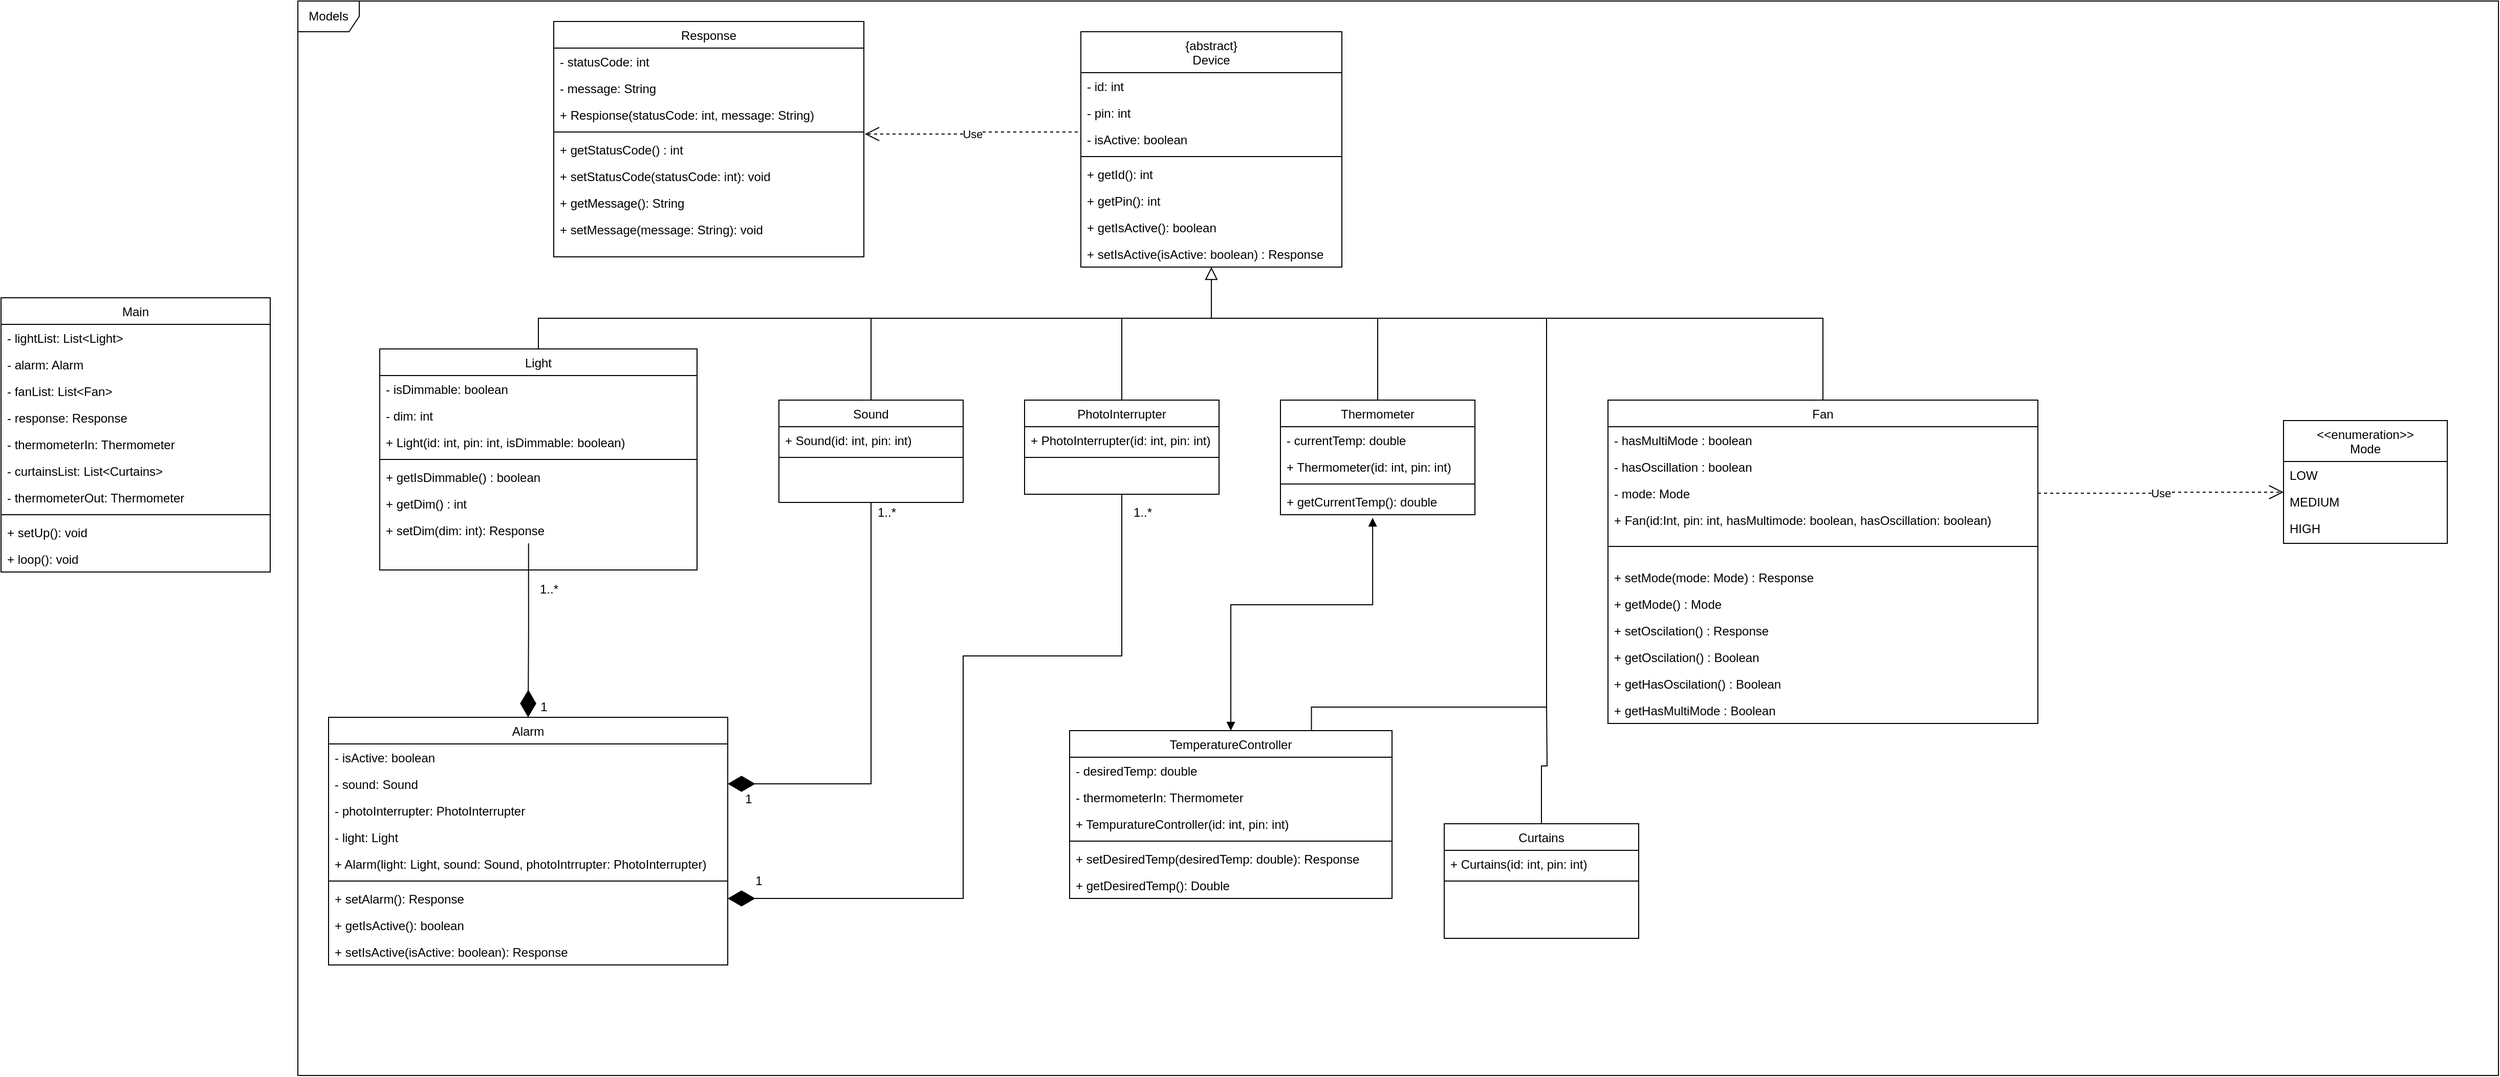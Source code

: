 <mxfile version="15.4.0" type="device"><diagram id="C5RBs43oDa-KdzZeNtuy" name="Page-1"><mxGraphModel dx="3769" dy="1182" grid="1" gridSize="10" guides="1" tooltips="1" connect="1" arrows="1" fold="1" page="1" pageScale="1" pageWidth="827" pageHeight="1169" math="0" shadow="0"><root><mxCell id="WIyWlLk6GJQsqaUBKTNV-0"/><mxCell id="WIyWlLk6GJQsqaUBKTNV-1" parent="WIyWlLk6GJQsqaUBKTNV-0"/><mxCell id="zkfFHV4jXpPFQw0GAbJ--0" value="{abstract}&#10;Device" style="swimlane;fontStyle=0;align=center;verticalAlign=top;childLayout=stackLayout;horizontal=1;startSize=40;horizontalStack=0;resizeParent=1;resizeLast=0;collapsible=1;marginBottom=0;rounded=0;shadow=0;strokeWidth=1;" parent="WIyWlLk6GJQsqaUBKTNV-1" vertex="1"><mxGeometry x="425" y="30" width="255" height="230" as="geometry"><mxRectangle x="230" y="140" width="160" height="26" as="alternateBounds"/></mxGeometry></mxCell><mxCell id="zkfFHV4jXpPFQw0GAbJ--1" value="- id: int" style="text;align=left;verticalAlign=top;spacingLeft=4;spacingRight=4;overflow=hidden;rotatable=0;points=[[0,0.5],[1,0.5]];portConstraint=eastwest;" parent="zkfFHV4jXpPFQw0GAbJ--0" vertex="1"><mxGeometry y="40" width="255" height="26" as="geometry"/></mxCell><mxCell id="zkfFHV4jXpPFQw0GAbJ--2" value="- pin: int" style="text;align=left;verticalAlign=top;spacingLeft=4;spacingRight=4;overflow=hidden;rotatable=0;points=[[0,0.5],[1,0.5]];portConstraint=eastwest;rounded=0;shadow=0;html=0;" parent="zkfFHV4jXpPFQw0GAbJ--0" vertex="1"><mxGeometry y="66" width="255" height="26" as="geometry"/></mxCell><mxCell id="5B8soTv5olwlH1tZF95E-75" value="- isActive: boolean" style="text;align=left;verticalAlign=top;spacingLeft=4;spacingRight=4;overflow=hidden;rotatable=0;points=[[0,0.5],[1,0.5]];portConstraint=eastwest;rounded=0;shadow=0;html=0;" vertex="1" parent="zkfFHV4jXpPFQw0GAbJ--0"><mxGeometry y="92" width="255" height="26" as="geometry"/></mxCell><mxCell id="zkfFHV4jXpPFQw0GAbJ--4" value="" style="line;html=1;strokeWidth=1;align=left;verticalAlign=middle;spacingTop=-1;spacingLeft=3;spacingRight=3;rotatable=0;labelPosition=right;points=[];portConstraint=eastwest;" parent="zkfFHV4jXpPFQw0GAbJ--0" vertex="1"><mxGeometry y="118" width="255" height="8" as="geometry"/></mxCell><mxCell id="zkfFHV4jXpPFQw0GAbJ--5" value="+ getId(): int " style="text;align=left;verticalAlign=top;spacingLeft=4;spacingRight=4;overflow=hidden;rotatable=0;points=[[0,0.5],[1,0.5]];portConstraint=eastwest;" parent="zkfFHV4jXpPFQw0GAbJ--0" vertex="1"><mxGeometry y="126" width="255" height="26" as="geometry"/></mxCell><mxCell id="5B8soTv5olwlH1tZF95E-8" value="+ getPin(): int " style="text;align=left;verticalAlign=top;spacingLeft=4;spacingRight=4;overflow=hidden;rotatable=0;points=[[0,0.5],[1,0.5]];portConstraint=eastwest;" vertex="1" parent="zkfFHV4jXpPFQw0GAbJ--0"><mxGeometry y="152" width="255" height="26" as="geometry"/></mxCell><mxCell id="5B8soTv5olwlH1tZF95E-63" value="+ getIsActive(): boolean" style="text;align=left;verticalAlign=top;spacingLeft=4;spacingRight=4;overflow=hidden;rotatable=0;points=[[0,0.5],[1,0.5]];portConstraint=eastwest;fontStyle=0" vertex="1" parent="zkfFHV4jXpPFQw0GAbJ--0"><mxGeometry y="178" width="255" height="26" as="geometry"/></mxCell><mxCell id="5B8soTv5olwlH1tZF95E-64" value="+ setIsActive(isActive: boolean) : Response&#10;" style="text;align=left;verticalAlign=top;spacingLeft=4;spacingRight=4;overflow=hidden;rotatable=0;points=[[0,0.5],[1,0.5]];portConstraint=eastwest;" vertex="1" parent="zkfFHV4jXpPFQw0GAbJ--0"><mxGeometry y="204" width="255" height="26" as="geometry"/></mxCell><mxCell id="zkfFHV4jXpPFQw0GAbJ--6" value="Alarm" style="swimlane;fontStyle=0;align=center;verticalAlign=top;childLayout=stackLayout;horizontal=1;startSize=26;horizontalStack=0;resizeParent=1;resizeLast=0;collapsible=1;marginBottom=0;rounded=0;shadow=0;strokeWidth=1;" parent="WIyWlLk6GJQsqaUBKTNV-1" vertex="1"><mxGeometry x="-310" y="700" width="390" height="242" as="geometry"><mxRectangle x="130" y="380" width="160" height="26" as="alternateBounds"/></mxGeometry></mxCell><mxCell id="zkfFHV4jXpPFQw0GAbJ--7" value="- isActive: boolean" style="text;align=left;verticalAlign=top;spacingLeft=4;spacingRight=4;overflow=hidden;rotatable=0;points=[[0,0.5],[1,0.5]];portConstraint=eastwest;" parent="zkfFHV4jXpPFQw0GAbJ--6" vertex="1"><mxGeometry y="26" width="390" height="26" as="geometry"/></mxCell><mxCell id="zkfFHV4jXpPFQw0GAbJ--8" value="- sound: Sound" style="text;align=left;verticalAlign=top;spacingLeft=4;spacingRight=4;overflow=hidden;rotatable=0;points=[[0,0.5],[1,0.5]];portConstraint=eastwest;rounded=0;shadow=0;html=0;" parent="zkfFHV4jXpPFQw0GAbJ--6" vertex="1"><mxGeometry y="52" width="390" height="26" as="geometry"/></mxCell><mxCell id="5B8soTv5olwlH1tZF95E-72" value="- photoInterrupter: PhotoInterrupter" style="text;align=left;verticalAlign=top;spacingLeft=4;spacingRight=4;overflow=hidden;rotatable=0;points=[[0,0.5],[1,0.5]];portConstraint=eastwest;rounded=0;shadow=0;html=0;" vertex="1" parent="zkfFHV4jXpPFQw0GAbJ--6"><mxGeometry y="78" width="390" height="26" as="geometry"/></mxCell><mxCell id="5B8soTv5olwlH1tZF95E-57" value="- light: Light" style="text;align=left;verticalAlign=top;spacingLeft=4;spacingRight=4;overflow=hidden;rotatable=0;points=[[0,0.5],[1,0.5]];portConstraint=eastwest;rounded=0;shadow=0;html=0;" vertex="1" parent="zkfFHV4jXpPFQw0GAbJ--6"><mxGeometry y="104" width="390" height="26" as="geometry"/></mxCell><mxCell id="5B8soTv5olwlH1tZF95E-71" value="+ Alarm(light: Light, sound: Sound, photoIntrrupter: PhotoInterrupter)" style="text;align=left;verticalAlign=top;spacingLeft=4;spacingRight=4;overflow=hidden;rotatable=0;points=[[0,0.5],[1,0.5]];portConstraint=eastwest;rounded=0;shadow=0;html=0;" vertex="1" parent="zkfFHV4jXpPFQw0GAbJ--6"><mxGeometry y="130" width="390" height="26" as="geometry"/></mxCell><mxCell id="zkfFHV4jXpPFQw0GAbJ--9" value="" style="line;html=1;strokeWidth=1;align=left;verticalAlign=middle;spacingTop=-1;spacingLeft=3;spacingRight=3;rotatable=0;labelPosition=right;points=[];portConstraint=eastwest;" parent="zkfFHV4jXpPFQw0GAbJ--6" vertex="1"><mxGeometry y="156" width="390" height="8" as="geometry"/></mxCell><mxCell id="zkfFHV4jXpPFQw0GAbJ--10" value="+ setAlarm(): Response" style="text;align=left;verticalAlign=top;spacingLeft=4;spacingRight=4;overflow=hidden;rotatable=0;points=[[0,0.5],[1,0.5]];portConstraint=eastwest;fontStyle=0" parent="zkfFHV4jXpPFQw0GAbJ--6" vertex="1"><mxGeometry y="164" width="390" height="26" as="geometry"/></mxCell><mxCell id="5B8soTv5olwlH1tZF95E-73" value="+ getIsActive(): boolean" style="text;align=left;verticalAlign=top;spacingLeft=4;spacingRight=4;overflow=hidden;rotatable=0;points=[[0,0.5],[1,0.5]];portConstraint=eastwest;" vertex="1" parent="zkfFHV4jXpPFQw0GAbJ--6"><mxGeometry y="190" width="390" height="26" as="geometry"/></mxCell><mxCell id="zkfFHV4jXpPFQw0GAbJ--11" value="+ setIsActive(isActive: boolean): Response" style="text;align=left;verticalAlign=top;spacingLeft=4;spacingRight=4;overflow=hidden;rotatable=0;points=[[0,0.5],[1,0.5]];portConstraint=eastwest;" parent="zkfFHV4jXpPFQw0GAbJ--6" vertex="1"><mxGeometry y="216" width="390" height="26" as="geometry"/></mxCell><mxCell id="zkfFHV4jXpPFQw0GAbJ--12" value="" style="endArrow=block;endSize=10;endFill=0;shadow=0;strokeWidth=1;rounded=0;edgeStyle=elbowEdgeStyle;elbow=vertical;exitX=0.5;exitY=0;exitDx=0;exitDy=0;" parent="WIyWlLk6GJQsqaUBKTNV-1" source="5B8soTv5olwlH1tZF95E-27" target="zkfFHV4jXpPFQw0GAbJ--0" edge="1"><mxGeometry width="160" relative="1" as="geometry"><mxPoint x="340" y="410" as="sourcePoint"/><mxPoint x="200" y="203" as="targetPoint"/><Array as="points"><mxPoint x="320" y="310"/></Array></mxGeometry></mxCell><mxCell id="zkfFHV4jXpPFQw0GAbJ--17" value="Main" style="swimlane;fontStyle=0;align=center;verticalAlign=top;childLayout=stackLayout;horizontal=1;startSize=26;horizontalStack=0;resizeParent=1;resizeLast=0;collapsible=1;marginBottom=0;rounded=0;shadow=0;strokeWidth=1;" parent="WIyWlLk6GJQsqaUBKTNV-1" vertex="1"><mxGeometry x="-630" y="290" width="263" height="268" as="geometry"><mxRectangle x="550" y="140" width="160" height="26" as="alternateBounds"/></mxGeometry></mxCell><mxCell id="zkfFHV4jXpPFQw0GAbJ--18" value="- lightList: List&lt;Light&gt;" style="text;align=left;verticalAlign=top;spacingLeft=4;spacingRight=4;overflow=hidden;rotatable=0;points=[[0,0.5],[1,0.5]];portConstraint=eastwest;" parent="zkfFHV4jXpPFQw0GAbJ--17" vertex="1"><mxGeometry y="26" width="263" height="26" as="geometry"/></mxCell><mxCell id="zkfFHV4jXpPFQw0GAbJ--19" value="- alarm: Alarm" style="text;align=left;verticalAlign=top;spacingLeft=4;spacingRight=4;overflow=hidden;rotatable=0;points=[[0,0.5],[1,0.5]];portConstraint=eastwest;rounded=0;shadow=0;html=0;" parent="zkfFHV4jXpPFQw0GAbJ--17" vertex="1"><mxGeometry y="52" width="263" height="26" as="geometry"/></mxCell><mxCell id="5B8soTv5olwlH1tZF95E-102" value="- fanList: List&lt;Fan&gt;" style="text;align=left;verticalAlign=top;spacingLeft=4;spacingRight=4;overflow=hidden;rotatable=0;points=[[0,0.5],[1,0.5]];portConstraint=eastwest;" vertex="1" parent="zkfFHV4jXpPFQw0GAbJ--17"><mxGeometry y="78" width="263" height="26" as="geometry"/></mxCell><mxCell id="zkfFHV4jXpPFQw0GAbJ--20" value="- response: Response" style="text;align=left;verticalAlign=top;spacingLeft=4;spacingRight=4;overflow=hidden;rotatable=0;points=[[0,0.5],[1,0.5]];portConstraint=eastwest;rounded=0;shadow=0;html=0;" parent="zkfFHV4jXpPFQw0GAbJ--17" vertex="1"><mxGeometry y="104" width="263" height="26" as="geometry"/></mxCell><mxCell id="zkfFHV4jXpPFQw0GAbJ--21" value="- thermometerIn: Thermometer" style="text;align=left;verticalAlign=top;spacingLeft=4;spacingRight=4;overflow=hidden;rotatable=0;points=[[0,0.5],[1,0.5]];portConstraint=eastwest;rounded=0;shadow=0;html=0;" parent="zkfFHV4jXpPFQw0GAbJ--17" vertex="1"><mxGeometry y="130" width="263" height="26" as="geometry"/></mxCell><mxCell id="5B8soTv5olwlH1tZF95E-110" value="- curtainsList: List&lt;Curtains&gt;" style="text;align=left;verticalAlign=top;spacingLeft=4;spacingRight=4;overflow=hidden;rotatable=0;points=[[0,0.5],[1,0.5]];portConstraint=eastwest;rounded=0;shadow=0;html=0;" vertex="1" parent="zkfFHV4jXpPFQw0GAbJ--17"><mxGeometry y="156" width="263" height="26" as="geometry"/></mxCell><mxCell id="5B8soTv5olwlH1tZF95E-81" value="- thermometerOut: Thermometer" style="text;align=left;verticalAlign=top;spacingLeft=4;spacingRight=4;overflow=hidden;rotatable=0;points=[[0,0.5],[1,0.5]];portConstraint=eastwest;rounded=0;shadow=0;html=0;" vertex="1" parent="zkfFHV4jXpPFQw0GAbJ--17"><mxGeometry y="182" width="263" height="26" as="geometry"/></mxCell><mxCell id="zkfFHV4jXpPFQw0GAbJ--23" value="" style="line;html=1;strokeWidth=1;align=left;verticalAlign=middle;spacingTop=-1;spacingLeft=3;spacingRight=3;rotatable=0;labelPosition=right;points=[];portConstraint=eastwest;" parent="zkfFHV4jXpPFQw0GAbJ--17" vertex="1"><mxGeometry y="208" width="263" height="8" as="geometry"/></mxCell><mxCell id="zkfFHV4jXpPFQw0GAbJ--24" value="+ setUp(): void" style="text;align=left;verticalAlign=top;spacingLeft=4;spacingRight=4;overflow=hidden;rotatable=0;points=[[0,0.5],[1,0.5]];portConstraint=eastwest;" parent="zkfFHV4jXpPFQw0GAbJ--17" vertex="1"><mxGeometry y="216" width="263" height="26" as="geometry"/></mxCell><mxCell id="zkfFHV4jXpPFQw0GAbJ--25" value="+ loop(): void" style="text;align=left;verticalAlign=top;spacingLeft=4;spacingRight=4;overflow=hidden;rotatable=0;points=[[0,0.5],[1,0.5]];portConstraint=eastwest;" parent="zkfFHV4jXpPFQw0GAbJ--17" vertex="1"><mxGeometry y="242" width="263" height="26" as="geometry"/></mxCell><mxCell id="5B8soTv5olwlH1tZF95E-7" style="edgeStyle=orthogonalEdgeStyle;rounded=0;orthogonalLoop=1;jettySize=auto;html=1;exitX=0.5;exitY=0;exitDx=0;exitDy=0;endArrow=none;endFill=0;" edge="1" parent="WIyWlLk6GJQsqaUBKTNV-1" source="5B8soTv5olwlH1tZF95E-0"><mxGeometry relative="1" as="geometry"><mxPoint x="250" y="310" as="targetPoint"/><Array as="points"><mxPoint x="-105" y="310"/></Array></mxGeometry></mxCell><mxCell id="5B8soTv5olwlH1tZF95E-0" value="Light" style="swimlane;fontStyle=0;align=center;verticalAlign=top;childLayout=stackLayout;horizontal=1;startSize=26;horizontalStack=0;resizeParent=1;resizeLast=0;collapsible=1;marginBottom=0;rounded=0;shadow=0;strokeWidth=1;" vertex="1" parent="WIyWlLk6GJQsqaUBKTNV-1"><mxGeometry x="-260" y="340" width="310" height="216" as="geometry"><mxRectangle x="130" y="380" width="160" height="26" as="alternateBounds"/></mxGeometry></mxCell><mxCell id="5B8soTv5olwlH1tZF95E-1" value="- isDimmable: boolean" style="text;align=left;verticalAlign=top;spacingLeft=4;spacingRight=4;overflow=hidden;rotatable=0;points=[[0,0.5],[1,0.5]];portConstraint=eastwest;" vertex="1" parent="5B8soTv5olwlH1tZF95E-0"><mxGeometry y="26" width="310" height="26" as="geometry"/></mxCell><mxCell id="5B8soTv5olwlH1tZF95E-74" value="- dim: int" style="text;align=left;verticalAlign=top;spacingLeft=4;spacingRight=4;overflow=hidden;rotatable=0;points=[[0,0.5],[1,0.5]];portConstraint=eastwest;rounded=0;shadow=0;html=0;" vertex="1" parent="5B8soTv5olwlH1tZF95E-0"><mxGeometry y="52" width="310" height="26" as="geometry"/></mxCell><mxCell id="5B8soTv5olwlH1tZF95E-2" value="+ Light(id: int, pin: int, isDimmable: boolean)" style="text;align=left;verticalAlign=top;spacingLeft=4;spacingRight=4;overflow=hidden;rotatable=0;points=[[0,0.5],[1,0.5]];portConstraint=eastwest;rounded=0;shadow=0;html=0;" vertex="1" parent="5B8soTv5olwlH1tZF95E-0"><mxGeometry y="78" width="310" height="26" as="geometry"/></mxCell><mxCell id="5B8soTv5olwlH1tZF95E-3" value="" style="line;html=1;strokeWidth=1;align=left;verticalAlign=middle;spacingTop=-1;spacingLeft=3;spacingRight=3;rotatable=0;labelPosition=right;points=[];portConstraint=eastwest;" vertex="1" parent="5B8soTv5olwlH1tZF95E-0"><mxGeometry y="104" width="310" height="8" as="geometry"/></mxCell><mxCell id="5B8soTv5olwlH1tZF95E-4" value="+ getIsDimmable() : boolean" style="text;align=left;verticalAlign=top;spacingLeft=4;spacingRight=4;overflow=hidden;rotatable=0;points=[[0,0.5],[1,0.5]];portConstraint=eastwest;fontStyle=0" vertex="1" parent="5B8soTv5olwlH1tZF95E-0"><mxGeometry y="112" width="310" height="26" as="geometry"/></mxCell><mxCell id="5B8soTv5olwlH1tZF95E-79" value="+ getDim() : int" style="text;align=left;verticalAlign=top;spacingLeft=4;spacingRight=4;overflow=hidden;rotatable=0;points=[[0,0.5],[1,0.5]];portConstraint=eastwest;fontStyle=0" vertex="1" parent="5B8soTv5olwlH1tZF95E-0"><mxGeometry y="138" width="310" height="26" as="geometry"/></mxCell><mxCell id="5B8soTv5olwlH1tZF95E-5" value="+ setDim(dim: int): Response" style="text;align=left;verticalAlign=top;spacingLeft=4;spacingRight=4;overflow=hidden;rotatable=0;points=[[0,0.5],[1,0.5]];portConstraint=eastwest;" vertex="1" parent="5B8soTv5olwlH1tZF95E-0"><mxGeometry y="164" width="310" height="26" as="geometry"/></mxCell><mxCell id="5B8soTv5olwlH1tZF95E-70" style="edgeStyle=orthogonalEdgeStyle;rounded=0;orthogonalLoop=1;jettySize=auto;html=1;exitX=0.5;exitY=0;exitDx=0;exitDy=0;endArrow=none;endFill=0;" edge="1" parent="WIyWlLk6GJQsqaUBKTNV-1" source="5B8soTv5olwlH1tZF95E-10"><mxGeometry relative="1" as="geometry"><mxPoint x="550" y="310" as="targetPoint"/><Array as="points"><mxPoint x="1150" y="310"/></Array></mxGeometry></mxCell><mxCell id="5B8soTv5olwlH1tZF95E-10" value="Fan" style="swimlane;fontStyle=0;align=center;verticalAlign=top;childLayout=stackLayout;horizontal=1;startSize=26;horizontalStack=0;resizeParent=1;resizeLast=0;collapsible=1;marginBottom=0;rounded=0;shadow=0;strokeWidth=1;" vertex="1" parent="WIyWlLk6GJQsqaUBKTNV-1"><mxGeometry x="940" y="390" width="420" height="316" as="geometry"><mxRectangle x="130" y="380" width="160" height="26" as="alternateBounds"/></mxGeometry></mxCell><mxCell id="5B8soTv5olwlH1tZF95E-11" value="- hasMultiMode : boolean" style="text;align=left;verticalAlign=top;spacingLeft=4;spacingRight=4;overflow=hidden;rotatable=0;points=[[0,0.5],[1,0.5]];portConstraint=eastwest;" vertex="1" parent="5B8soTv5olwlH1tZF95E-10"><mxGeometry y="26" width="420" height="26" as="geometry"/></mxCell><mxCell id="5B8soTv5olwlH1tZF95E-12" value="- hasOscillation : boolean" style="text;align=left;verticalAlign=top;spacingLeft=4;spacingRight=4;overflow=hidden;rotatable=0;points=[[0,0.5],[1,0.5]];portConstraint=eastwest;rounded=0;shadow=0;html=0;" vertex="1" parent="5B8soTv5olwlH1tZF95E-10"><mxGeometry y="52" width="420" height="26" as="geometry"/></mxCell><mxCell id="5B8soTv5olwlH1tZF95E-24" value="- mode: Mode" style="text;align=left;verticalAlign=top;spacingLeft=4;spacingRight=4;overflow=hidden;rotatable=0;points=[[0,0.5],[1,0.5]];portConstraint=eastwest;rounded=0;shadow=0;html=0;" vertex="1" parent="5B8soTv5olwlH1tZF95E-10"><mxGeometry y="78" width="420" height="26" as="geometry"/></mxCell><mxCell id="5B8soTv5olwlH1tZF95E-51" value="+ Fan(id:Int, pin: int, hasMultimode: boolean, hasOscillation: boolean)" style="text;align=left;verticalAlign=top;spacingLeft=4;spacingRight=4;overflow=hidden;rotatable=0;points=[[0,0.5],[1,0.5]];portConstraint=eastwest;rounded=0;shadow=0;html=0;" vertex="1" parent="5B8soTv5olwlH1tZF95E-10"><mxGeometry y="104" width="420" height="22" as="geometry"/></mxCell><mxCell id="5B8soTv5olwlH1tZF95E-13" value="" style="line;html=1;strokeWidth=1;align=left;verticalAlign=middle;spacingTop=-1;spacingLeft=3;spacingRight=3;rotatable=0;labelPosition=right;points=[];portConstraint=eastwest;" vertex="1" parent="5B8soTv5olwlH1tZF95E-10"><mxGeometry y="126" width="420" height="34" as="geometry"/></mxCell><mxCell id="5B8soTv5olwlH1tZF95E-14" value="+ setMode(mode: Mode) : Response" style="text;align=left;verticalAlign=top;spacingLeft=4;spacingRight=4;overflow=hidden;rotatable=0;points=[[0,0.5],[1,0.5]];portConstraint=eastwest;fontStyle=0" vertex="1" parent="5B8soTv5olwlH1tZF95E-10"><mxGeometry y="160" width="420" height="26" as="geometry"/></mxCell><mxCell id="5B8soTv5olwlH1tZF95E-82" value="+ getMode() : Mode" style="text;align=left;verticalAlign=top;spacingLeft=4;spacingRight=4;overflow=hidden;rotatable=0;points=[[0,0.5],[1,0.5]];portConstraint=eastwest;fontStyle=0" vertex="1" parent="5B8soTv5olwlH1tZF95E-10"><mxGeometry y="186" width="420" height="26" as="geometry"/></mxCell><mxCell id="5B8soTv5olwlH1tZF95E-44" value="+ setOscilation() : Response" style="text;align=left;verticalAlign=top;spacingLeft=4;spacingRight=4;overflow=hidden;rotatable=0;points=[[0,0.5],[1,0.5]];portConstraint=eastwest;" vertex="1" parent="5B8soTv5olwlH1tZF95E-10"><mxGeometry y="212" width="420" height="26" as="geometry"/></mxCell><mxCell id="5B8soTv5olwlH1tZF95E-83" value="+ getOscilation() : Boolean" style="text;align=left;verticalAlign=top;spacingLeft=4;spacingRight=4;overflow=hidden;rotatable=0;points=[[0,0.5],[1,0.5]];portConstraint=eastwest;" vertex="1" parent="5B8soTv5olwlH1tZF95E-10"><mxGeometry y="238" width="420" height="26" as="geometry"/></mxCell><mxCell id="5B8soTv5olwlH1tZF95E-84" value="+ getHasOscilation() : Boolean" style="text;align=left;verticalAlign=top;spacingLeft=4;spacingRight=4;overflow=hidden;rotatable=0;points=[[0,0.5],[1,0.5]];portConstraint=eastwest;" vertex="1" parent="5B8soTv5olwlH1tZF95E-10"><mxGeometry y="264" width="420" height="26" as="geometry"/></mxCell><mxCell id="5B8soTv5olwlH1tZF95E-85" value="+ getHasMultiMode : Boolean" style="text;align=left;verticalAlign=top;spacingLeft=4;spacingRight=4;overflow=hidden;rotatable=0;points=[[0,0.5],[1,0.5]];portConstraint=eastwest;" vertex="1" parent="5B8soTv5olwlH1tZF95E-10"><mxGeometry y="290" width="420" height="26" as="geometry"/></mxCell><mxCell id="5B8soTv5olwlH1tZF95E-16" value="&lt;&lt;enumeration&gt;&gt;&#10;Mode" style="swimlane;fontStyle=0;align=center;verticalAlign=top;childLayout=stackLayout;horizontal=1;startSize=40;horizontalStack=0;resizeParent=1;resizeLast=0;collapsible=1;marginBottom=0;rounded=0;shadow=0;strokeWidth=1;" vertex="1" parent="WIyWlLk6GJQsqaUBKTNV-1"><mxGeometry x="1600" y="410" width="160" height="120" as="geometry"><mxRectangle x="130" y="380" width="160" height="26" as="alternateBounds"/></mxGeometry></mxCell><mxCell id="5B8soTv5olwlH1tZF95E-17" value="LOW" style="text;align=left;verticalAlign=top;spacingLeft=4;spacingRight=4;overflow=hidden;rotatable=0;points=[[0,0.5],[1,0.5]];portConstraint=eastwest;" vertex="1" parent="5B8soTv5olwlH1tZF95E-16"><mxGeometry y="40" width="160" height="26" as="geometry"/></mxCell><mxCell id="5B8soTv5olwlH1tZF95E-18" value="MEDIUM" style="text;align=left;verticalAlign=top;spacingLeft=4;spacingRight=4;overflow=hidden;rotatable=0;points=[[0,0.5],[1,0.5]];portConstraint=eastwest;rounded=0;shadow=0;html=0;" vertex="1" parent="5B8soTv5olwlH1tZF95E-16"><mxGeometry y="66" width="160" height="26" as="geometry"/></mxCell><mxCell id="5B8soTv5olwlH1tZF95E-22" value="HIGH" style="text;align=left;verticalAlign=top;spacingLeft=4;spacingRight=4;overflow=hidden;rotatable=0;points=[[0,0.5],[1,0.5]];portConstraint=eastwest;rounded=0;shadow=0;html=0;" vertex="1" parent="5B8soTv5olwlH1tZF95E-16"><mxGeometry y="92" width="160" height="26" as="geometry"/></mxCell><mxCell id="5B8soTv5olwlH1tZF95E-26" value="Use" style="endArrow=open;endSize=12;dashed=1;html=1;rounded=0;edgeStyle=orthogonalEdgeStyle;entryX=0;entryY=0.154;entryDx=0;entryDy=0;entryPerimeter=0;exitX=1;exitY=0.5;exitDx=0;exitDy=0;" edge="1" parent="WIyWlLk6GJQsqaUBKTNV-1" source="5B8soTv5olwlH1tZF95E-24" target="5B8soTv5olwlH1tZF95E-18"><mxGeometry width="160" relative="1" as="geometry"><mxPoint x="560" y="428.5" as="sourcePoint"/><mxPoint x="720" y="428.5" as="targetPoint"/></mxGeometry></mxCell><mxCell id="5B8soTv5olwlH1tZF95E-27" value="Sound" style="swimlane;fontStyle=0;align=center;verticalAlign=top;childLayout=stackLayout;horizontal=1;startSize=26;horizontalStack=0;resizeParent=1;resizeLast=0;collapsible=1;marginBottom=0;rounded=0;shadow=0;strokeWidth=1;" vertex="1" parent="WIyWlLk6GJQsqaUBKTNV-1"><mxGeometry x="130" y="390" width="180" height="100" as="geometry"><mxRectangle x="130" y="380" width="160" height="26" as="alternateBounds"/></mxGeometry></mxCell><mxCell id="5B8soTv5olwlH1tZF95E-54" value="+ Sound(id: int, pin: int)" style="text;align=left;verticalAlign=top;spacingLeft=4;spacingRight=4;overflow=hidden;rotatable=0;points=[[0,0.5],[1,0.5]];portConstraint=eastwest;" vertex="1" parent="5B8soTv5olwlH1tZF95E-27"><mxGeometry y="26" width="180" height="26" as="geometry"/></mxCell><mxCell id="5B8soTv5olwlH1tZF95E-30" value="" style="line;html=1;strokeWidth=1;align=left;verticalAlign=middle;spacingTop=-1;spacingLeft=3;spacingRight=3;rotatable=0;labelPosition=right;points=[];portConstraint=eastwest;" vertex="1" parent="5B8soTv5olwlH1tZF95E-27"><mxGeometry y="52" width="180" height="8" as="geometry"/></mxCell><mxCell id="5B8soTv5olwlH1tZF95E-33" value="Response" style="swimlane;fontStyle=0;align=center;verticalAlign=top;childLayout=stackLayout;horizontal=1;startSize=26;horizontalStack=0;resizeParent=1;resizeLast=0;collapsible=1;marginBottom=0;rounded=0;shadow=0;strokeWidth=1;" vertex="1" parent="WIyWlLk6GJQsqaUBKTNV-1"><mxGeometry x="-90" y="20" width="303" height="230" as="geometry"><mxRectangle x="550" y="140" width="160" height="26" as="alternateBounds"/></mxGeometry></mxCell><mxCell id="5B8soTv5olwlH1tZF95E-34" value="- statusCode: int" style="text;align=left;verticalAlign=top;spacingLeft=4;spacingRight=4;overflow=hidden;rotatable=0;points=[[0,0.5],[1,0.5]];portConstraint=eastwest;" vertex="1" parent="5B8soTv5olwlH1tZF95E-33"><mxGeometry y="26" width="303" height="26" as="geometry"/></mxCell><mxCell id="5B8soTv5olwlH1tZF95E-35" value="- message: String" style="text;align=left;verticalAlign=top;spacingLeft=4;spacingRight=4;overflow=hidden;rotatable=0;points=[[0,0.5],[1,0.5]];portConstraint=eastwest;rounded=0;shadow=0;html=0;" vertex="1" parent="5B8soTv5olwlH1tZF95E-33"><mxGeometry y="52" width="303" height="26" as="geometry"/></mxCell><mxCell id="5B8soTv5olwlH1tZF95E-36" value="+ Respionse(statusCode: int, message: String)" style="text;align=left;verticalAlign=top;spacingLeft=4;spacingRight=4;overflow=hidden;rotatable=0;points=[[0,0.5],[1,0.5]];portConstraint=eastwest;rounded=0;shadow=0;html=0;" vertex="1" parent="5B8soTv5olwlH1tZF95E-33"><mxGeometry y="78" width="303" height="26" as="geometry"/></mxCell><mxCell id="5B8soTv5olwlH1tZF95E-39" value="" style="line;html=1;strokeWidth=1;align=left;verticalAlign=middle;spacingTop=-1;spacingLeft=3;spacingRight=3;rotatable=0;labelPosition=right;points=[];portConstraint=eastwest;" vertex="1" parent="5B8soTv5olwlH1tZF95E-33"><mxGeometry y="104" width="303" height="8" as="geometry"/></mxCell><mxCell id="5B8soTv5olwlH1tZF95E-40" value="+ getStatusCode() : int" style="text;align=left;verticalAlign=top;spacingLeft=4;spacingRight=4;overflow=hidden;rotatable=0;points=[[0,0.5],[1,0.5]];portConstraint=eastwest;" vertex="1" parent="5B8soTv5olwlH1tZF95E-33"><mxGeometry y="112" width="303" height="26" as="geometry"/></mxCell><mxCell id="5B8soTv5olwlH1tZF95E-41" value="+ setStatusCode(statusCode: int): void" style="text;align=left;verticalAlign=top;spacingLeft=4;spacingRight=4;overflow=hidden;rotatable=0;points=[[0,0.5],[1,0.5]];portConstraint=eastwest;" vertex="1" parent="5B8soTv5olwlH1tZF95E-33"><mxGeometry y="138" width="303" height="26" as="geometry"/></mxCell><mxCell id="5B8soTv5olwlH1tZF95E-42" value="+ getMessage(): String" style="text;align=left;verticalAlign=top;spacingLeft=4;spacingRight=4;overflow=hidden;rotatable=0;points=[[0,0.5],[1,0.5]];portConstraint=eastwest;" vertex="1" parent="5B8soTv5olwlH1tZF95E-33"><mxGeometry y="164" width="303" height="26" as="geometry"/></mxCell><mxCell id="5B8soTv5olwlH1tZF95E-43" value="+ setMessage(message: String): void" style="text;align=left;verticalAlign=top;spacingLeft=4;spacingRight=4;overflow=hidden;rotatable=0;points=[[0,0.5],[1,0.5]];portConstraint=eastwest;" vertex="1" parent="5B8soTv5olwlH1tZF95E-33"><mxGeometry y="190" width="303" height="26" as="geometry"/></mxCell><mxCell id="5B8soTv5olwlH1tZF95E-45" value="" style="endArrow=diamondThin;endFill=1;endSize=24;html=1;rounded=0;edgeStyle=orthogonalEdgeStyle;entryX=1;entryY=0.5;entryDx=0;entryDy=0;exitX=0.5;exitY=1;exitDx=0;exitDy=0;" edge="1" parent="WIyWlLk6GJQsqaUBKTNV-1" source="5B8soTv5olwlH1tZF95E-27" target="zkfFHV4jXpPFQw0GAbJ--8"><mxGeometry width="160" relative="1" as="geometry"><mxPoint x="300" y="590" as="sourcePoint"/><mxPoint x="480" y="490" as="targetPoint"/></mxGeometry></mxCell><mxCell id="5B8soTv5olwlH1tZF95E-46" value="1" style="text;html=1;align=center;verticalAlign=middle;resizable=0;points=[];autosize=1;strokeColor=none;fillColor=none;" vertex="1" parent="WIyWlLk6GJQsqaUBKTNV-1"><mxGeometry x="100" y="850" width="20" height="20" as="geometry"/></mxCell><mxCell id="5B8soTv5olwlH1tZF95E-47" value="1..*" style="text;html=1;align=center;verticalAlign=middle;resizable=0;points=[];autosize=1;strokeColor=none;fillColor=none;" vertex="1" parent="WIyWlLk6GJQsqaUBKTNV-1"><mxGeometry x="220" y="490" width="30" height="20" as="geometry"/></mxCell><mxCell id="5B8soTv5olwlH1tZF95E-48" value="" style="endArrow=diamondThin;endFill=1;endSize=24;html=1;rounded=0;edgeStyle=orthogonalEdgeStyle;entryX=0.5;entryY=0;entryDx=0;entryDy=0;exitX=0.469;exitY=1;exitDx=0;exitDy=0;exitPerimeter=0;" edge="1" parent="WIyWlLk6GJQsqaUBKTNV-1" source="5B8soTv5olwlH1tZF95E-5" target="zkfFHV4jXpPFQw0GAbJ--6"><mxGeometry width="160" relative="1" as="geometry"><mxPoint x="10" y="520" as="sourcePoint"/><mxPoint x="480" y="490" as="targetPoint"/><Array as="points"><mxPoint x="-115" y="620"/><mxPoint x="-115" y="620"/></Array></mxGeometry></mxCell><mxCell id="5B8soTv5olwlH1tZF95E-49" value="1" style="text;html=1;align=center;verticalAlign=middle;resizable=0;points=[];autosize=1;strokeColor=none;fillColor=none;" vertex="1" parent="WIyWlLk6GJQsqaUBKTNV-1"><mxGeometry x="-110" y="680" width="20" height="20" as="geometry"/></mxCell><mxCell id="5B8soTv5olwlH1tZF95E-50" value="1..*" style="text;html=1;align=center;verticalAlign=middle;resizable=0;points=[];autosize=1;strokeColor=none;fillColor=none;" vertex="1" parent="WIyWlLk6GJQsqaUBKTNV-1"><mxGeometry x="-110" y="565" width="30" height="20" as="geometry"/></mxCell><mxCell id="5B8soTv5olwlH1tZF95E-53" value="Models" style="shape=umlFrame;whiteSpace=wrap;html=1;" vertex="1" parent="WIyWlLk6GJQsqaUBKTNV-1"><mxGeometry x="-340" width="2150" height="1050" as="geometry"/></mxCell><mxCell id="5B8soTv5olwlH1tZF95E-65" style="edgeStyle=orthogonalEdgeStyle;rounded=0;orthogonalLoop=1;jettySize=auto;html=1;exitX=0.5;exitY=0;exitDx=0;exitDy=0;endArrow=none;endFill=0;" edge="1" parent="WIyWlLk6GJQsqaUBKTNV-1" source="5B8soTv5olwlH1tZF95E-58"><mxGeometry relative="1" as="geometry"><mxPoint x="550" y="310" as="targetPoint"/><Array as="points"><mxPoint x="465" y="310"/></Array></mxGeometry></mxCell><mxCell id="5B8soTv5olwlH1tZF95E-58" value="PhotoInterrupter" style="swimlane;fontStyle=0;align=center;verticalAlign=top;childLayout=stackLayout;horizontal=1;startSize=26;horizontalStack=0;resizeParent=1;resizeLast=0;collapsible=1;marginBottom=0;rounded=0;shadow=0;strokeWidth=1;" vertex="1" parent="WIyWlLk6GJQsqaUBKTNV-1"><mxGeometry x="370" y="390" width="190" height="92" as="geometry"><mxRectangle x="130" y="380" width="160" height="26" as="alternateBounds"/></mxGeometry></mxCell><mxCell id="5B8soTv5olwlH1tZF95E-61" value="+ PhotoInterrupter(id: int, pin: int)" style="text;align=left;verticalAlign=top;spacingLeft=4;spacingRight=4;overflow=hidden;rotatable=0;points=[[0,0.5],[1,0.5]];portConstraint=eastwest;rounded=0;shadow=0;html=0;" vertex="1" parent="5B8soTv5olwlH1tZF95E-58"><mxGeometry y="26" width="190" height="26" as="geometry"/></mxCell><mxCell id="5B8soTv5olwlH1tZF95E-62" value="" style="line;html=1;strokeWidth=1;align=left;verticalAlign=middle;spacingTop=-1;spacingLeft=3;spacingRight=3;rotatable=0;labelPosition=right;points=[];portConstraint=eastwest;" vertex="1" parent="5B8soTv5olwlH1tZF95E-58"><mxGeometry y="52" width="190" height="8" as="geometry"/></mxCell><mxCell id="5B8soTv5olwlH1tZF95E-66" value="" style="endArrow=diamondThin;endFill=1;endSize=24;html=1;rounded=0;edgeStyle=orthogonalEdgeStyle;entryX=1;entryY=0.5;entryDx=0;entryDy=0;exitX=0.5;exitY=1;exitDx=0;exitDy=0;" edge="1" parent="WIyWlLk6GJQsqaUBKTNV-1" source="5B8soTv5olwlH1tZF95E-58" target="zkfFHV4jXpPFQw0GAbJ--10"><mxGeometry width="160" relative="1" as="geometry"><mxPoint x="770" y="590" as="sourcePoint"/><mxPoint x="930" y="590" as="targetPoint"/><Array as="points"><mxPoint x="465" y="640"/><mxPoint x="310" y="640"/><mxPoint x="310" y="877"/></Array></mxGeometry></mxCell><mxCell id="5B8soTv5olwlH1tZF95E-67" value="1" style="text;html=1;align=center;verticalAlign=middle;resizable=0;points=[];autosize=1;strokeColor=none;fillColor=none;" vertex="1" parent="WIyWlLk6GJQsqaUBKTNV-1"><mxGeometry x="90" y="770" width="20" height="20" as="geometry"/></mxCell><mxCell id="5B8soTv5olwlH1tZF95E-68" value="1..*" style="text;html=1;align=center;verticalAlign=middle;resizable=0;points=[];autosize=1;strokeColor=none;fillColor=none;" vertex="1" parent="WIyWlLk6GJQsqaUBKTNV-1"><mxGeometry x="470" y="490" width="30" height="20" as="geometry"/></mxCell><mxCell id="5B8soTv5olwlH1tZF95E-77" value="Use" style="endArrow=open;endSize=12;dashed=1;html=1;rounded=0;edgeStyle=orthogonalEdgeStyle;entryX=1.003;entryY=1.231;entryDx=0;entryDy=0;entryPerimeter=0;exitX=-0.012;exitY=0.231;exitDx=0;exitDy=0;exitPerimeter=0;" edge="1" parent="WIyWlLk6GJQsqaUBKTNV-1" source="5B8soTv5olwlH1tZF95E-75" target="5B8soTv5olwlH1tZF95E-36"><mxGeometry width="160" relative="1" as="geometry"><mxPoint x="770" y="590" as="sourcePoint"/><mxPoint x="930" y="590" as="targetPoint"/></mxGeometry></mxCell><mxCell id="5B8soTv5olwlH1tZF95E-90" style="edgeStyle=orthogonalEdgeStyle;rounded=0;orthogonalLoop=1;jettySize=auto;html=1;exitX=0.5;exitY=0;exitDx=0;exitDy=0;endArrow=none;endFill=0;" edge="1" parent="WIyWlLk6GJQsqaUBKTNV-1" source="5B8soTv5olwlH1tZF95E-86"><mxGeometry relative="1" as="geometry"><mxPoint x="715" y="310" as="targetPoint"/></mxGeometry></mxCell><mxCell id="5B8soTv5olwlH1tZF95E-86" value="Thermometer" style="swimlane;fontStyle=0;align=center;verticalAlign=top;childLayout=stackLayout;horizontal=1;startSize=26;horizontalStack=0;resizeParent=1;resizeLast=0;collapsible=1;marginBottom=0;rounded=0;shadow=0;strokeWidth=1;" vertex="1" parent="WIyWlLk6GJQsqaUBKTNV-1"><mxGeometry x="620" y="390" width="190" height="112" as="geometry"><mxRectangle x="130" y="380" width="160" height="26" as="alternateBounds"/></mxGeometry></mxCell><mxCell id="5B8soTv5olwlH1tZF95E-89" value="- currentTemp: double" style="text;align=left;verticalAlign=top;spacingLeft=4;spacingRight=4;overflow=hidden;rotatable=0;points=[[0,0.5],[1,0.5]];portConstraint=eastwest;rounded=0;shadow=0;html=0;" vertex="1" parent="5B8soTv5olwlH1tZF95E-86"><mxGeometry y="26" width="190" height="26" as="geometry"/></mxCell><mxCell id="5B8soTv5olwlH1tZF95E-87" value="+ Thermometer(id: int, pin: int)" style="text;align=left;verticalAlign=top;spacingLeft=4;spacingRight=4;overflow=hidden;rotatable=0;points=[[0,0.5],[1,0.5]];portConstraint=eastwest;rounded=0;shadow=0;html=0;" vertex="1" parent="5B8soTv5olwlH1tZF95E-86"><mxGeometry y="52" width="190" height="26" as="geometry"/></mxCell><mxCell id="5B8soTv5olwlH1tZF95E-88" value="" style="line;html=1;strokeWidth=1;align=left;verticalAlign=middle;spacingTop=-1;spacingLeft=3;spacingRight=3;rotatable=0;labelPosition=right;points=[];portConstraint=eastwest;" vertex="1" parent="5B8soTv5olwlH1tZF95E-86"><mxGeometry y="78" width="190" height="8" as="geometry"/></mxCell><mxCell id="5B8soTv5olwlH1tZF95E-91" value="+ getCurrentTemp(): double" style="text;align=left;verticalAlign=top;spacingLeft=4;spacingRight=4;overflow=hidden;rotatable=0;points=[[0,0.5],[1,0.5]];portConstraint=eastwest;rounded=0;shadow=0;html=0;" vertex="1" parent="5B8soTv5olwlH1tZF95E-86"><mxGeometry y="86" width="190" height="26" as="geometry"/></mxCell><mxCell id="5B8soTv5olwlH1tZF95E-101" style="edgeStyle=orthogonalEdgeStyle;rounded=0;orthogonalLoop=1;jettySize=auto;html=1;exitX=0.75;exitY=0;exitDx=0;exitDy=0;endArrow=none;endFill=0;" edge="1" parent="WIyWlLk6GJQsqaUBKTNV-1" source="5B8soTv5olwlH1tZF95E-92"><mxGeometry relative="1" as="geometry"><mxPoint x="880" y="310" as="targetPoint"/><Array as="points"><mxPoint x="650" y="690"/><mxPoint x="880" y="690"/></Array></mxGeometry></mxCell><mxCell id="5B8soTv5olwlH1tZF95E-92" value="TemperatureController" style="swimlane;fontStyle=0;align=center;verticalAlign=top;childLayout=stackLayout;horizontal=1;startSize=26;horizontalStack=0;resizeParent=1;resizeLast=0;collapsible=1;marginBottom=0;rounded=0;shadow=0;strokeWidth=1;" vertex="1" parent="WIyWlLk6GJQsqaUBKTNV-1"><mxGeometry x="414" y="713" width="315" height="164" as="geometry"><mxRectangle x="130" y="380" width="160" height="26" as="alternateBounds"/></mxGeometry></mxCell><mxCell id="5B8soTv5olwlH1tZF95E-93" value="- desiredTemp: double" style="text;align=left;verticalAlign=top;spacingLeft=4;spacingRight=4;overflow=hidden;rotatable=0;points=[[0,0.5],[1,0.5]];portConstraint=eastwest;rounded=0;shadow=0;html=0;" vertex="1" parent="5B8soTv5olwlH1tZF95E-92"><mxGeometry y="26" width="315" height="26" as="geometry"/></mxCell><mxCell id="5B8soTv5olwlH1tZF95E-97" value="- thermometerIn: Thermometer" style="text;align=left;verticalAlign=top;spacingLeft=4;spacingRight=4;overflow=hidden;rotatable=0;points=[[0,0.5],[1,0.5]];portConstraint=eastwest;rounded=0;shadow=0;html=0;" vertex="1" parent="5B8soTv5olwlH1tZF95E-92"><mxGeometry y="52" width="315" height="26" as="geometry"/></mxCell><mxCell id="5B8soTv5olwlH1tZF95E-94" value="+ TempuratureController(id: int, pin: int)" style="text;align=left;verticalAlign=top;spacingLeft=4;spacingRight=4;overflow=hidden;rotatable=0;points=[[0,0.5],[1,0.5]];portConstraint=eastwest;rounded=0;shadow=0;html=0;" vertex="1" parent="5B8soTv5olwlH1tZF95E-92"><mxGeometry y="78" width="315" height="26" as="geometry"/></mxCell><mxCell id="5B8soTv5olwlH1tZF95E-95" value="" style="line;html=1;strokeWidth=1;align=left;verticalAlign=middle;spacingTop=-1;spacingLeft=3;spacingRight=3;rotatable=0;labelPosition=right;points=[];portConstraint=eastwest;" vertex="1" parent="5B8soTv5olwlH1tZF95E-92"><mxGeometry y="104" width="315" height="8" as="geometry"/></mxCell><mxCell id="5B8soTv5olwlH1tZF95E-96" value="+ setDesiredTemp(desiredTemp: double): Response" style="text;align=left;verticalAlign=top;spacingLeft=4;spacingRight=4;overflow=hidden;rotatable=0;points=[[0,0.5],[1,0.5]];portConstraint=eastwest;rounded=0;shadow=0;html=0;" vertex="1" parent="5B8soTv5olwlH1tZF95E-92"><mxGeometry y="112" width="315" height="26" as="geometry"/></mxCell><mxCell id="5B8soTv5olwlH1tZF95E-99" value="+ getDesiredTemp(): Double" style="text;align=left;verticalAlign=top;spacingLeft=4;spacingRight=4;overflow=hidden;rotatable=0;points=[[0,0.5],[1,0.5]];portConstraint=eastwest;rounded=0;shadow=0;html=0;" vertex="1" parent="5B8soTv5olwlH1tZF95E-92"><mxGeometry y="138" width="315" height="26" as="geometry"/></mxCell><mxCell id="5B8soTv5olwlH1tZF95E-98" value="" style="endArrow=block;startArrow=block;endFill=1;startFill=1;html=1;rounded=0;edgeStyle=orthogonalEdgeStyle;exitX=0.474;exitY=1.115;exitDx=0;exitDy=0;exitPerimeter=0;entryX=0.5;entryY=0;entryDx=0;entryDy=0;" edge="1" parent="WIyWlLk6GJQsqaUBKTNV-1" source="5B8soTv5olwlH1tZF95E-91" target="5B8soTv5olwlH1tZF95E-92"><mxGeometry width="160" relative="1" as="geometry"><mxPoint x="770" y="590" as="sourcePoint"/><mxPoint x="930" y="590" as="targetPoint"/><Array as="points"><mxPoint x="710" y="590"/><mxPoint x="572" y="590"/></Array></mxGeometry></mxCell><mxCell id="5B8soTv5olwlH1tZF95E-109" style="edgeStyle=orthogonalEdgeStyle;rounded=0;orthogonalLoop=1;jettySize=auto;html=1;exitX=0.5;exitY=0;exitDx=0;exitDy=0;endArrow=none;endFill=0;" edge="1" parent="WIyWlLk6GJQsqaUBKTNV-1" source="5B8soTv5olwlH1tZF95E-104"><mxGeometry relative="1" as="geometry"><mxPoint x="880" y="690" as="targetPoint"/></mxGeometry></mxCell><mxCell id="5B8soTv5olwlH1tZF95E-104" value="Curtains" style="swimlane;fontStyle=0;align=center;verticalAlign=top;childLayout=stackLayout;horizontal=1;startSize=26;horizontalStack=0;resizeParent=1;resizeLast=0;collapsible=1;marginBottom=0;rounded=0;shadow=0;strokeWidth=1;" vertex="1" parent="WIyWlLk6GJQsqaUBKTNV-1"><mxGeometry x="780" y="804" width="190" height="112" as="geometry"><mxRectangle x="130" y="380" width="160" height="26" as="alternateBounds"/></mxGeometry></mxCell><mxCell id="5B8soTv5olwlH1tZF95E-106" value="+ Curtains(id: int, pin: int)" style="text;align=left;verticalAlign=top;spacingLeft=4;spacingRight=4;overflow=hidden;rotatable=0;points=[[0,0.5],[1,0.5]];portConstraint=eastwest;rounded=0;shadow=0;html=0;" vertex="1" parent="5B8soTv5olwlH1tZF95E-104"><mxGeometry y="26" width="190" height="26" as="geometry"/></mxCell><mxCell id="5B8soTv5olwlH1tZF95E-107" value="" style="line;html=1;strokeWidth=1;align=left;verticalAlign=middle;spacingTop=-1;spacingLeft=3;spacingRight=3;rotatable=0;labelPosition=right;points=[];portConstraint=eastwest;" vertex="1" parent="5B8soTv5olwlH1tZF95E-104"><mxGeometry y="52" width="190" height="8" as="geometry"/></mxCell></root></mxGraphModel></diagram></mxfile>